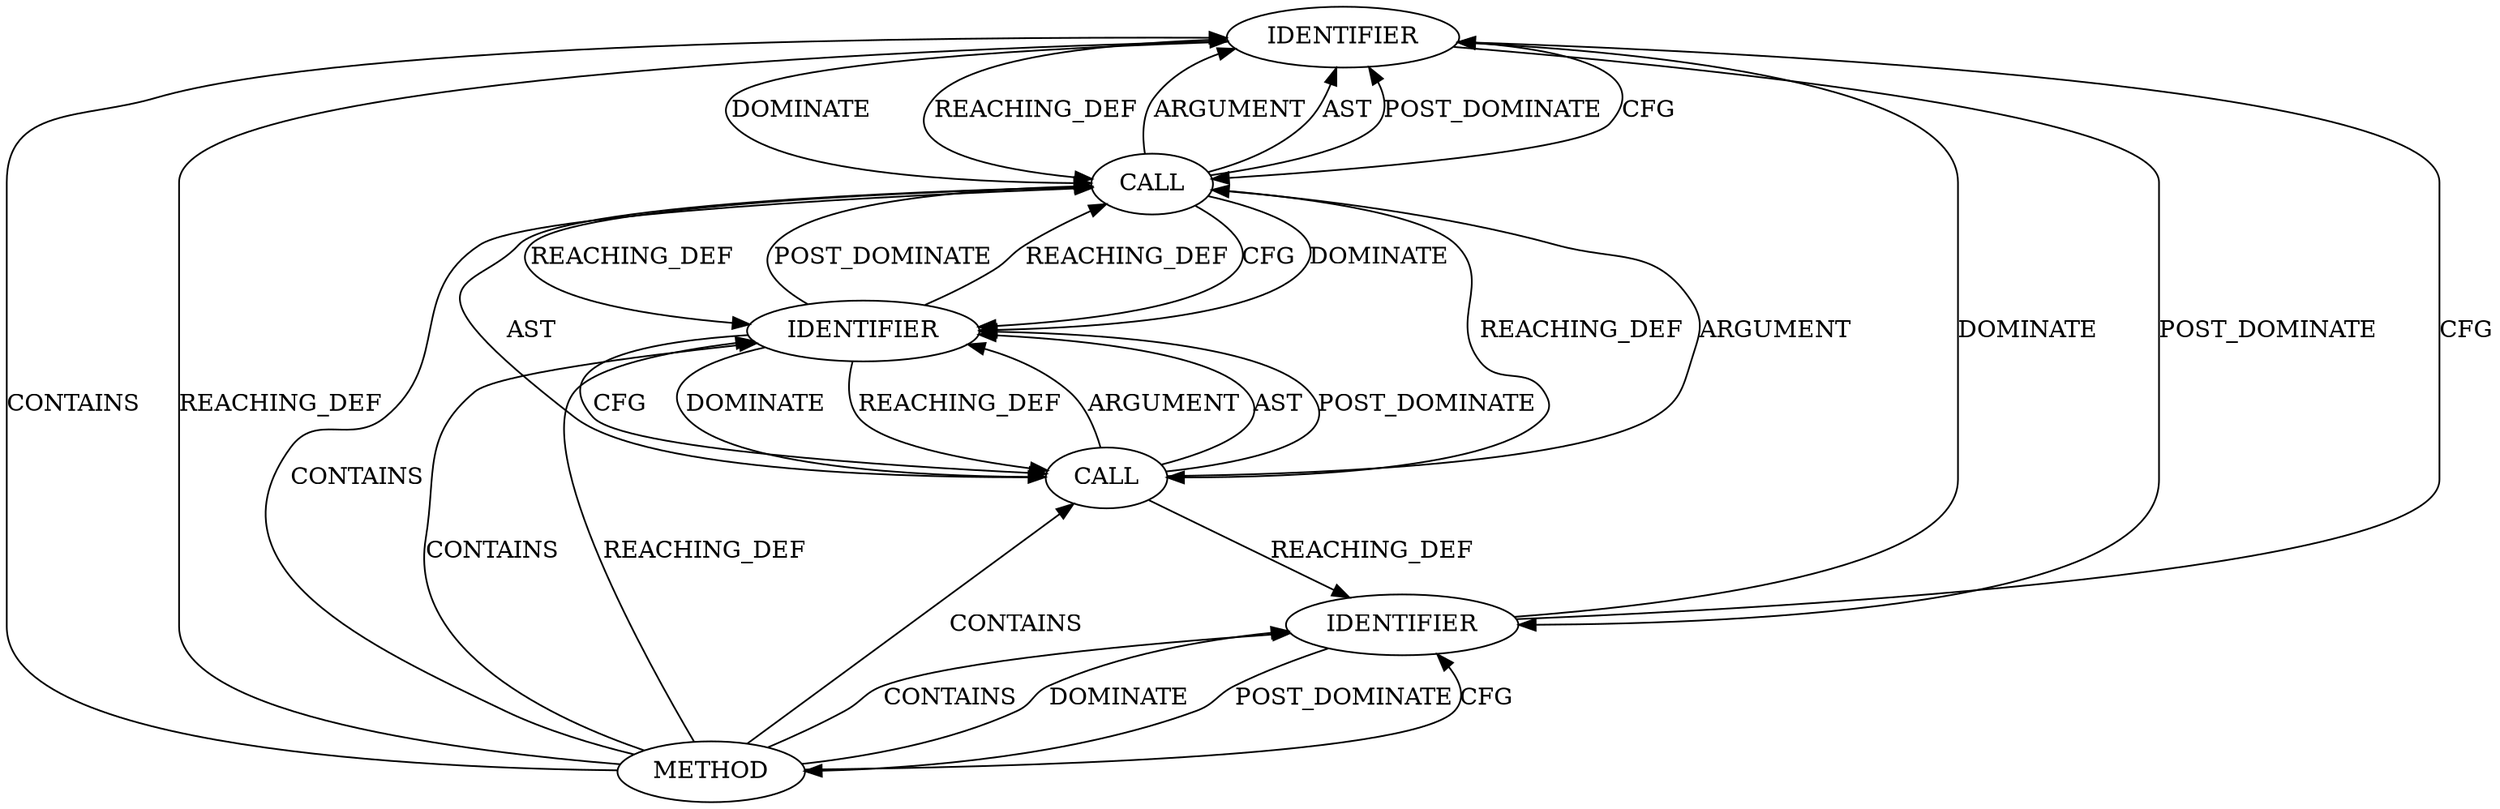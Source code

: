digraph {
  68719476738[label=IDENTIFIER ARGUMENT_INDEX="1" CODE="work_mutex" COLUMN_NUMBER="31" LINE_NUMBER="19" NAME="work_mutex" ORDER="1" TYPE_FULL_NAME="pthread_mutex_t"]
  30064771076[label=CALL ARGUMENT_INDEX="2" CODE="pthread_mutex_init(&work_mutex, NULL)" COLUMN_NUMBER="11" DISPATCH_TYPE="STATIC_DISPATCH" LINE_NUMBER="19" METHOD_FULL_NAME="pthread_mutex_init" NAME="pthread_mutex_init" ORDER="2" SIGNATURE="" TYPE_FULL_NAME="ANY"]
  68719476739[label=IDENTIFIER ARGUMENT_INDEX="2" CODE="NULL" COLUMN_NUMBER="43" LINE_NUMBER="19" NAME="NULL" ORDER="2" TYPE_FULL_NAME="ANY"]
  30064771077[label=CALL ARGUMENT_INDEX="1" CODE="&work_mutex" COLUMN_NUMBER="30" DISPATCH_TYPE="STATIC_DISPATCH" LINE_NUMBER="19" METHOD_FULL_NAME="<operator>.addressOf" NAME="<operator>.addressOf" ORDER="1" SIGNATURE="" TYPE_FULL_NAME="ANY"]
  111669149697[label=METHOD AST_PARENT_FULL_NAME="mutexex.c:<global>" AST_PARENT_TYPE="TYPE_DECL" CODE="int main()
{
    int res;
    pthread_t a_thread;
    void *thread_result;
    res = pthread_mutex_init(&work_mutex, NULL);
    if (res != 0)
    {
        perror("]
  68719476737[label=IDENTIFIER ARGUMENT_INDEX="1" CODE="res" COLUMN_NUMBER="5" LINE_NUMBER="19" NAME="res" ORDER="1" TYPE_FULL_NAME="int"]
  30064771076 -> 30064771077 [label=ARGUMENT ]
  30064771076 -> 68719476739 [label=ARGUMENT ]
  30064771076 -> 30064771077 [label=AST ]
  30064771076 -> 68719476739 [label=AST ]
  30064771076 -> 68719476739 [label=POST_DOMINATE ]
  30064771076 -> 68719476737 [label=REACHING_DEF property="pthread_mutex_init(&work_mutex, NULL)"]
  30064771077 -> 68719476738 [label=ARGUMENT ]
  30064771077 -> 68719476738 [label=AST ]
  30064771077 -> 68719476739 [label=CFG ]
  30064771077 -> 68719476739 [label=DOMINATE ]
  30064771077 -> 68719476738 [label=POST_DOMINATE ]
  30064771077 -> 68719476739 [label=REACHING_DEF property="&work_mutex"]
  30064771077 -> 30064771076 [label=REACHING_DEF property="&work_mutex"]
  68719476737 -> 68719476738 [label=CFG ]
  68719476737 -> 68719476738 [label=DOMINATE ]
  68719476737 -> 111669149697 [label=POST_DOMINATE ]
  68719476738 -> 30064771077 [label=CFG ]
  68719476738 -> 30064771077 [label=DOMINATE ]
  68719476738 -> 68719476737 [label=POST_DOMINATE ]
  68719476738 -> 30064771077 [label=REACHING_DEF property="work_mutex"]
  68719476739 -> 30064771076 [label=CFG ]
  68719476739 -> 30064771076 [label=DOMINATE ]
  68719476739 -> 30064771077 [label=POST_DOMINATE ]
  68719476739 -> 30064771077 [label=REACHING_DEF property="NULL"]
  68719476739 -> 30064771076 [label=REACHING_DEF property="NULL"]
  111669149697 -> 68719476737 [label=CFG ]
  111669149697 -> 68719476737 [label=CONTAINS ]
  111669149697 -> 30064771076 [label=CONTAINS ]
  111669149697 -> 30064771077 [label=CONTAINS ]
  111669149697 -> 68719476739 [label=CONTAINS ]
  111669149697 -> 68719476738 [label=CONTAINS ]
  111669149697 -> 68719476737 [label=DOMINATE ]
  111669149697 -> 68719476738 [label=REACHING_DEF property=""]
  111669149697 -> 68719476739 [label=REACHING_DEF property=""]
}